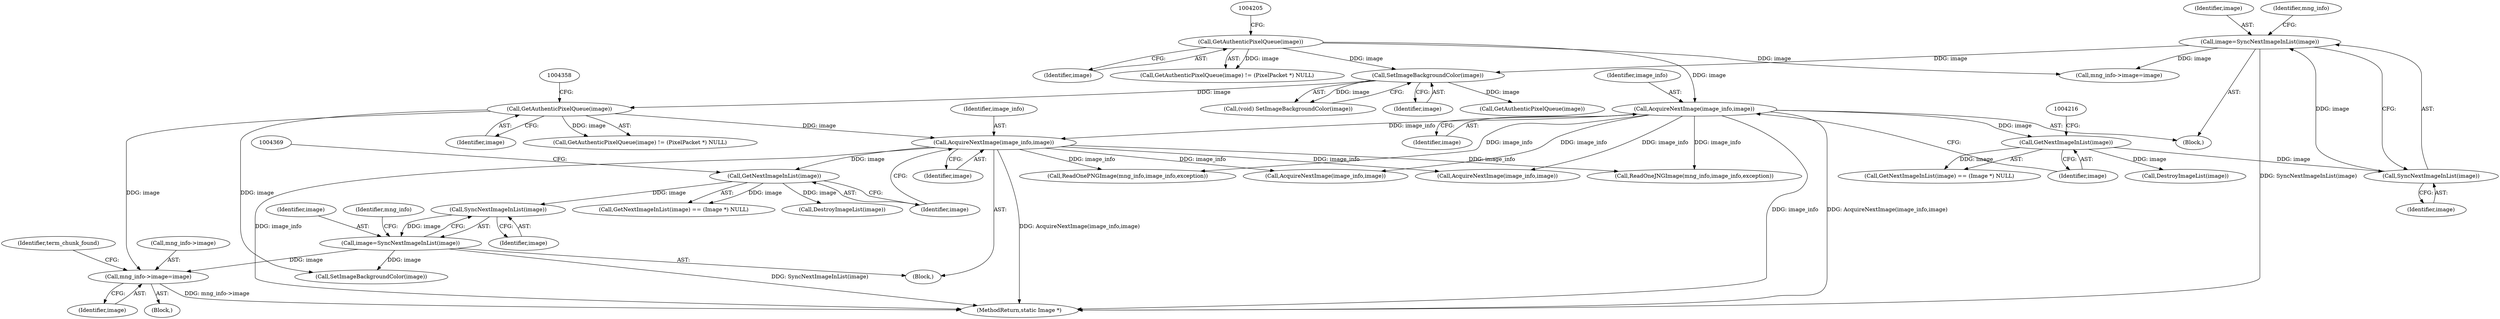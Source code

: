 digraph "0_ImageMagick_9eedb5660f1704cde8e8cd784c5c2a09dd2fd60f_0@pointer" {
"1004378" [label="(Call,mng_info->image=image)"];
"1004355" [label="(Call,GetAuthenticPixelQueue(image))"];
"1004310" [label="(Call,SetImageBackgroundColor(image))"];
"1004202" [label="(Call,GetAuthenticPixelQueue(image))"];
"1004221" [label="(Call,image=SyncNextImageInList(image))"];
"1004223" [label="(Call,SyncNextImageInList(image))"];
"1004213" [label="(Call,GetNextImageInList(image))"];
"1004208" [label="(Call,AcquireNextImage(image_info,image))"];
"1004374" [label="(Call,image=SyncNextImageInList(image))"];
"1004376" [label="(Call,SyncNextImageInList(image))"];
"1004366" [label="(Call,GetNextImageInList(image))"];
"1004361" [label="(Call,AcquireNextImage(image_info,image))"];
"1007374" [label="(MethodReturn,static Image *)"];
"1004355" [label="(Call,GetAuthenticPixelQueue(image))"];
"1004362" [label="(Identifier,image_info)"];
"1004468" [label="(Call,SetImageBackgroundColor(image))"];
"1004379" [label="(Call,mng_info->image)"];
"1004382" [label="(Identifier,image)"];
"1004365" [label="(Call,GetNextImageInList(image) == (Image *) NULL)"];
"1004310" [label="(Call,SetImageBackgroundColor(image))"];
"1004203" [label="(Identifier,image)"];
"1004202" [label="(Call,GetAuthenticPixelQueue(image))"];
"1004219" [label="(Call,DestroyImageList(image))"];
"1004380" [label="(Identifier,mng_info)"];
"1004227" [label="(Identifier,mng_info)"];
"1004519" [label="(Call,AcquireNextImage(image_info,image))"];
"1004715" [label="(Call,ReadOneJNGImage(mng_info,image_info,exception))"];
"1004376" [label="(Call,SyncNextImageInList(image))"];
"1004212" [label="(Call,GetNextImageInList(image) == (Image *) NULL)"];
"1004208" [label="(Call,AcquireNextImage(image_info,image))"];
"1004352" [label="(Block,)"];
"1004201" [label="(Call,GetAuthenticPixelQueue(image) != (PixelPacket *) NULL)"];
"1004207" [label="(Block,)"];
"1004366" [label="(Call,GetNextImageInList(image))"];
"1004363" [label="(Identifier,image)"];
"1004213" [label="(Call,GetNextImageInList(image))"];
"1004361" [label="(Call,AcquireNextImage(image_info,image))"];
"1004223" [label="(Call,SyncNextImageInList(image))"];
"1004378" [label="(Call,mng_info->image=image)"];
"1004224" [label="(Identifier,image)"];
"1004372" [label="(Call,DestroyImageList(image))"];
"1004210" [label="(Identifier,image)"];
"1004367" [label="(Identifier,image)"];
"1004708" [label="(Call,ReadOnePNGImage(mng_info,image_info,exception))"];
"1004360" [label="(Block,)"];
"1004225" [label="(Call,mng_info->image=image)"];
"1004374" [label="(Call,image=SyncNextImageInList(image))"];
"1004209" [label="(Identifier,image_info)"];
"1004356" [label="(Identifier,image)"];
"1004308" [label="(Call,(void) SetImageBackgroundColor(image))"];
"1004384" [label="(Identifier,term_chunk_found)"];
"1004311" [label="(Identifier,image)"];
"1004354" [label="(Call,GetAuthenticPixelQueue(image) != (PixelPacket *) NULL)"];
"1006725" [label="(Call,AcquireNextImage(image_info,image))"];
"1004375" [label="(Identifier,image)"];
"1004513" [label="(Call,GetAuthenticPixelQueue(image))"];
"1004377" [label="(Identifier,image)"];
"1004221" [label="(Call,image=SyncNextImageInList(image))"];
"1004222" [label="(Identifier,image)"];
"1004214" [label="(Identifier,image)"];
"1004378" -> "1004352"  [label="AST: "];
"1004378" -> "1004382"  [label="CFG: "];
"1004379" -> "1004378"  [label="AST: "];
"1004382" -> "1004378"  [label="AST: "];
"1004384" -> "1004378"  [label="CFG: "];
"1004378" -> "1007374"  [label="DDG: mng_info->image"];
"1004355" -> "1004378"  [label="DDG: image"];
"1004374" -> "1004378"  [label="DDG: image"];
"1004355" -> "1004354"  [label="AST: "];
"1004355" -> "1004356"  [label="CFG: "];
"1004356" -> "1004355"  [label="AST: "];
"1004358" -> "1004355"  [label="CFG: "];
"1004355" -> "1004354"  [label="DDG: image"];
"1004310" -> "1004355"  [label="DDG: image"];
"1004355" -> "1004361"  [label="DDG: image"];
"1004355" -> "1004468"  [label="DDG: image"];
"1004310" -> "1004308"  [label="AST: "];
"1004310" -> "1004311"  [label="CFG: "];
"1004311" -> "1004310"  [label="AST: "];
"1004308" -> "1004310"  [label="CFG: "];
"1004310" -> "1004308"  [label="DDG: image"];
"1004202" -> "1004310"  [label="DDG: image"];
"1004221" -> "1004310"  [label="DDG: image"];
"1004310" -> "1004513"  [label="DDG: image"];
"1004202" -> "1004201"  [label="AST: "];
"1004202" -> "1004203"  [label="CFG: "];
"1004203" -> "1004202"  [label="AST: "];
"1004205" -> "1004202"  [label="CFG: "];
"1004202" -> "1004201"  [label="DDG: image"];
"1004202" -> "1004208"  [label="DDG: image"];
"1004202" -> "1004225"  [label="DDG: image"];
"1004221" -> "1004207"  [label="AST: "];
"1004221" -> "1004223"  [label="CFG: "];
"1004222" -> "1004221"  [label="AST: "];
"1004223" -> "1004221"  [label="AST: "];
"1004227" -> "1004221"  [label="CFG: "];
"1004221" -> "1007374"  [label="DDG: SyncNextImageInList(image)"];
"1004223" -> "1004221"  [label="DDG: image"];
"1004221" -> "1004225"  [label="DDG: image"];
"1004223" -> "1004224"  [label="CFG: "];
"1004224" -> "1004223"  [label="AST: "];
"1004213" -> "1004223"  [label="DDG: image"];
"1004213" -> "1004212"  [label="AST: "];
"1004213" -> "1004214"  [label="CFG: "];
"1004214" -> "1004213"  [label="AST: "];
"1004216" -> "1004213"  [label="CFG: "];
"1004213" -> "1004212"  [label="DDG: image"];
"1004208" -> "1004213"  [label="DDG: image"];
"1004213" -> "1004219"  [label="DDG: image"];
"1004208" -> "1004207"  [label="AST: "];
"1004208" -> "1004210"  [label="CFG: "];
"1004209" -> "1004208"  [label="AST: "];
"1004210" -> "1004208"  [label="AST: "];
"1004214" -> "1004208"  [label="CFG: "];
"1004208" -> "1007374"  [label="DDG: AcquireNextImage(image_info,image)"];
"1004208" -> "1007374"  [label="DDG: image_info"];
"1004208" -> "1004361"  [label="DDG: image_info"];
"1004208" -> "1004519"  [label="DDG: image_info"];
"1004208" -> "1004708"  [label="DDG: image_info"];
"1004208" -> "1004715"  [label="DDG: image_info"];
"1004208" -> "1006725"  [label="DDG: image_info"];
"1004374" -> "1004360"  [label="AST: "];
"1004374" -> "1004376"  [label="CFG: "];
"1004375" -> "1004374"  [label="AST: "];
"1004376" -> "1004374"  [label="AST: "];
"1004380" -> "1004374"  [label="CFG: "];
"1004374" -> "1007374"  [label="DDG: SyncNextImageInList(image)"];
"1004376" -> "1004374"  [label="DDG: image"];
"1004374" -> "1004468"  [label="DDG: image"];
"1004376" -> "1004377"  [label="CFG: "];
"1004377" -> "1004376"  [label="AST: "];
"1004366" -> "1004376"  [label="DDG: image"];
"1004366" -> "1004365"  [label="AST: "];
"1004366" -> "1004367"  [label="CFG: "];
"1004367" -> "1004366"  [label="AST: "];
"1004369" -> "1004366"  [label="CFG: "];
"1004366" -> "1004365"  [label="DDG: image"];
"1004361" -> "1004366"  [label="DDG: image"];
"1004366" -> "1004372"  [label="DDG: image"];
"1004361" -> "1004360"  [label="AST: "];
"1004361" -> "1004363"  [label="CFG: "];
"1004362" -> "1004361"  [label="AST: "];
"1004363" -> "1004361"  [label="AST: "];
"1004367" -> "1004361"  [label="CFG: "];
"1004361" -> "1007374"  [label="DDG: AcquireNextImage(image_info,image)"];
"1004361" -> "1007374"  [label="DDG: image_info"];
"1004361" -> "1004519"  [label="DDG: image_info"];
"1004361" -> "1004708"  [label="DDG: image_info"];
"1004361" -> "1004715"  [label="DDG: image_info"];
"1004361" -> "1006725"  [label="DDG: image_info"];
}
